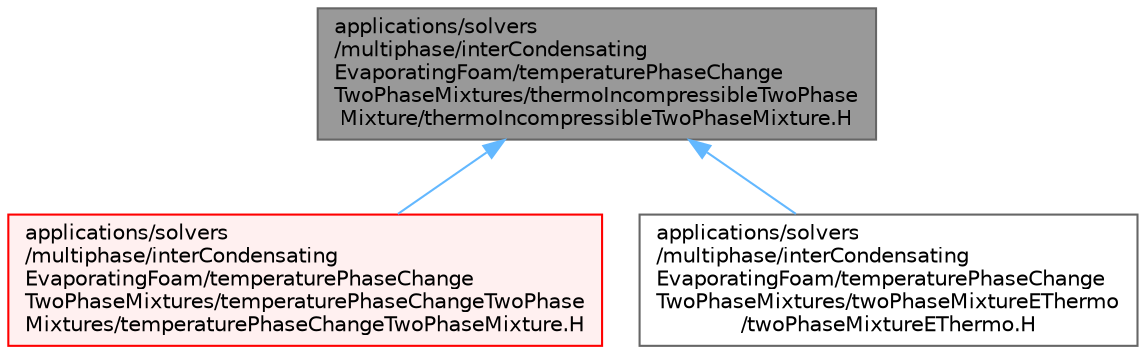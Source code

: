 digraph "applications/solvers/multiphase/interCondensatingEvaporatingFoam/temperaturePhaseChangeTwoPhaseMixtures/thermoIncompressibleTwoPhaseMixture/thermoIncompressibleTwoPhaseMixture.H"
{
 // LATEX_PDF_SIZE
  bgcolor="transparent";
  edge [fontname=Helvetica,fontsize=10,labelfontname=Helvetica,labelfontsize=10];
  node [fontname=Helvetica,fontsize=10,shape=box,height=0.2,width=0.4];
  Node1 [id="Node000001",label="applications/solvers\l/multiphase/interCondensating\lEvaporatingFoam/temperaturePhaseChange\lTwoPhaseMixtures/thermoIncompressibleTwoPhase\lMixture/thermoIncompressibleTwoPhaseMixture.H",height=0.2,width=0.4,color="gray40", fillcolor="grey60", style="filled", fontcolor="black",tooltip=" "];
  Node1 -> Node2 [id="edge1_Node000001_Node000002",dir="back",color="steelblue1",style="solid",tooltip=" "];
  Node2 [id="Node000002",label="applications/solvers\l/multiphase/interCondensating\lEvaporatingFoam/temperaturePhaseChange\lTwoPhaseMixtures/temperaturePhaseChangeTwoPhase\lMixtures/temperaturePhaseChangeTwoPhaseMixture.H",height=0.2,width=0.4,color="red", fillcolor="#FFF0F0", style="filled",URL="$temperaturePhaseChangeTwoPhaseMixture_8H.html",tooltip=" "];
  Node1 -> Node5 [id="edge2_Node000001_Node000005",dir="back",color="steelblue1",style="solid",tooltip=" "];
  Node5 [id="Node000005",label="applications/solvers\l/multiphase/interCondensating\lEvaporatingFoam/temperaturePhaseChange\lTwoPhaseMixtures/twoPhaseMixtureEThermo\l/twoPhaseMixtureEThermo.H",height=0.2,width=0.4,color="grey40", fillcolor="white", style="filled",URL="$twoPhaseMixtureEThermo_8H.html",tooltip=" "];
}
